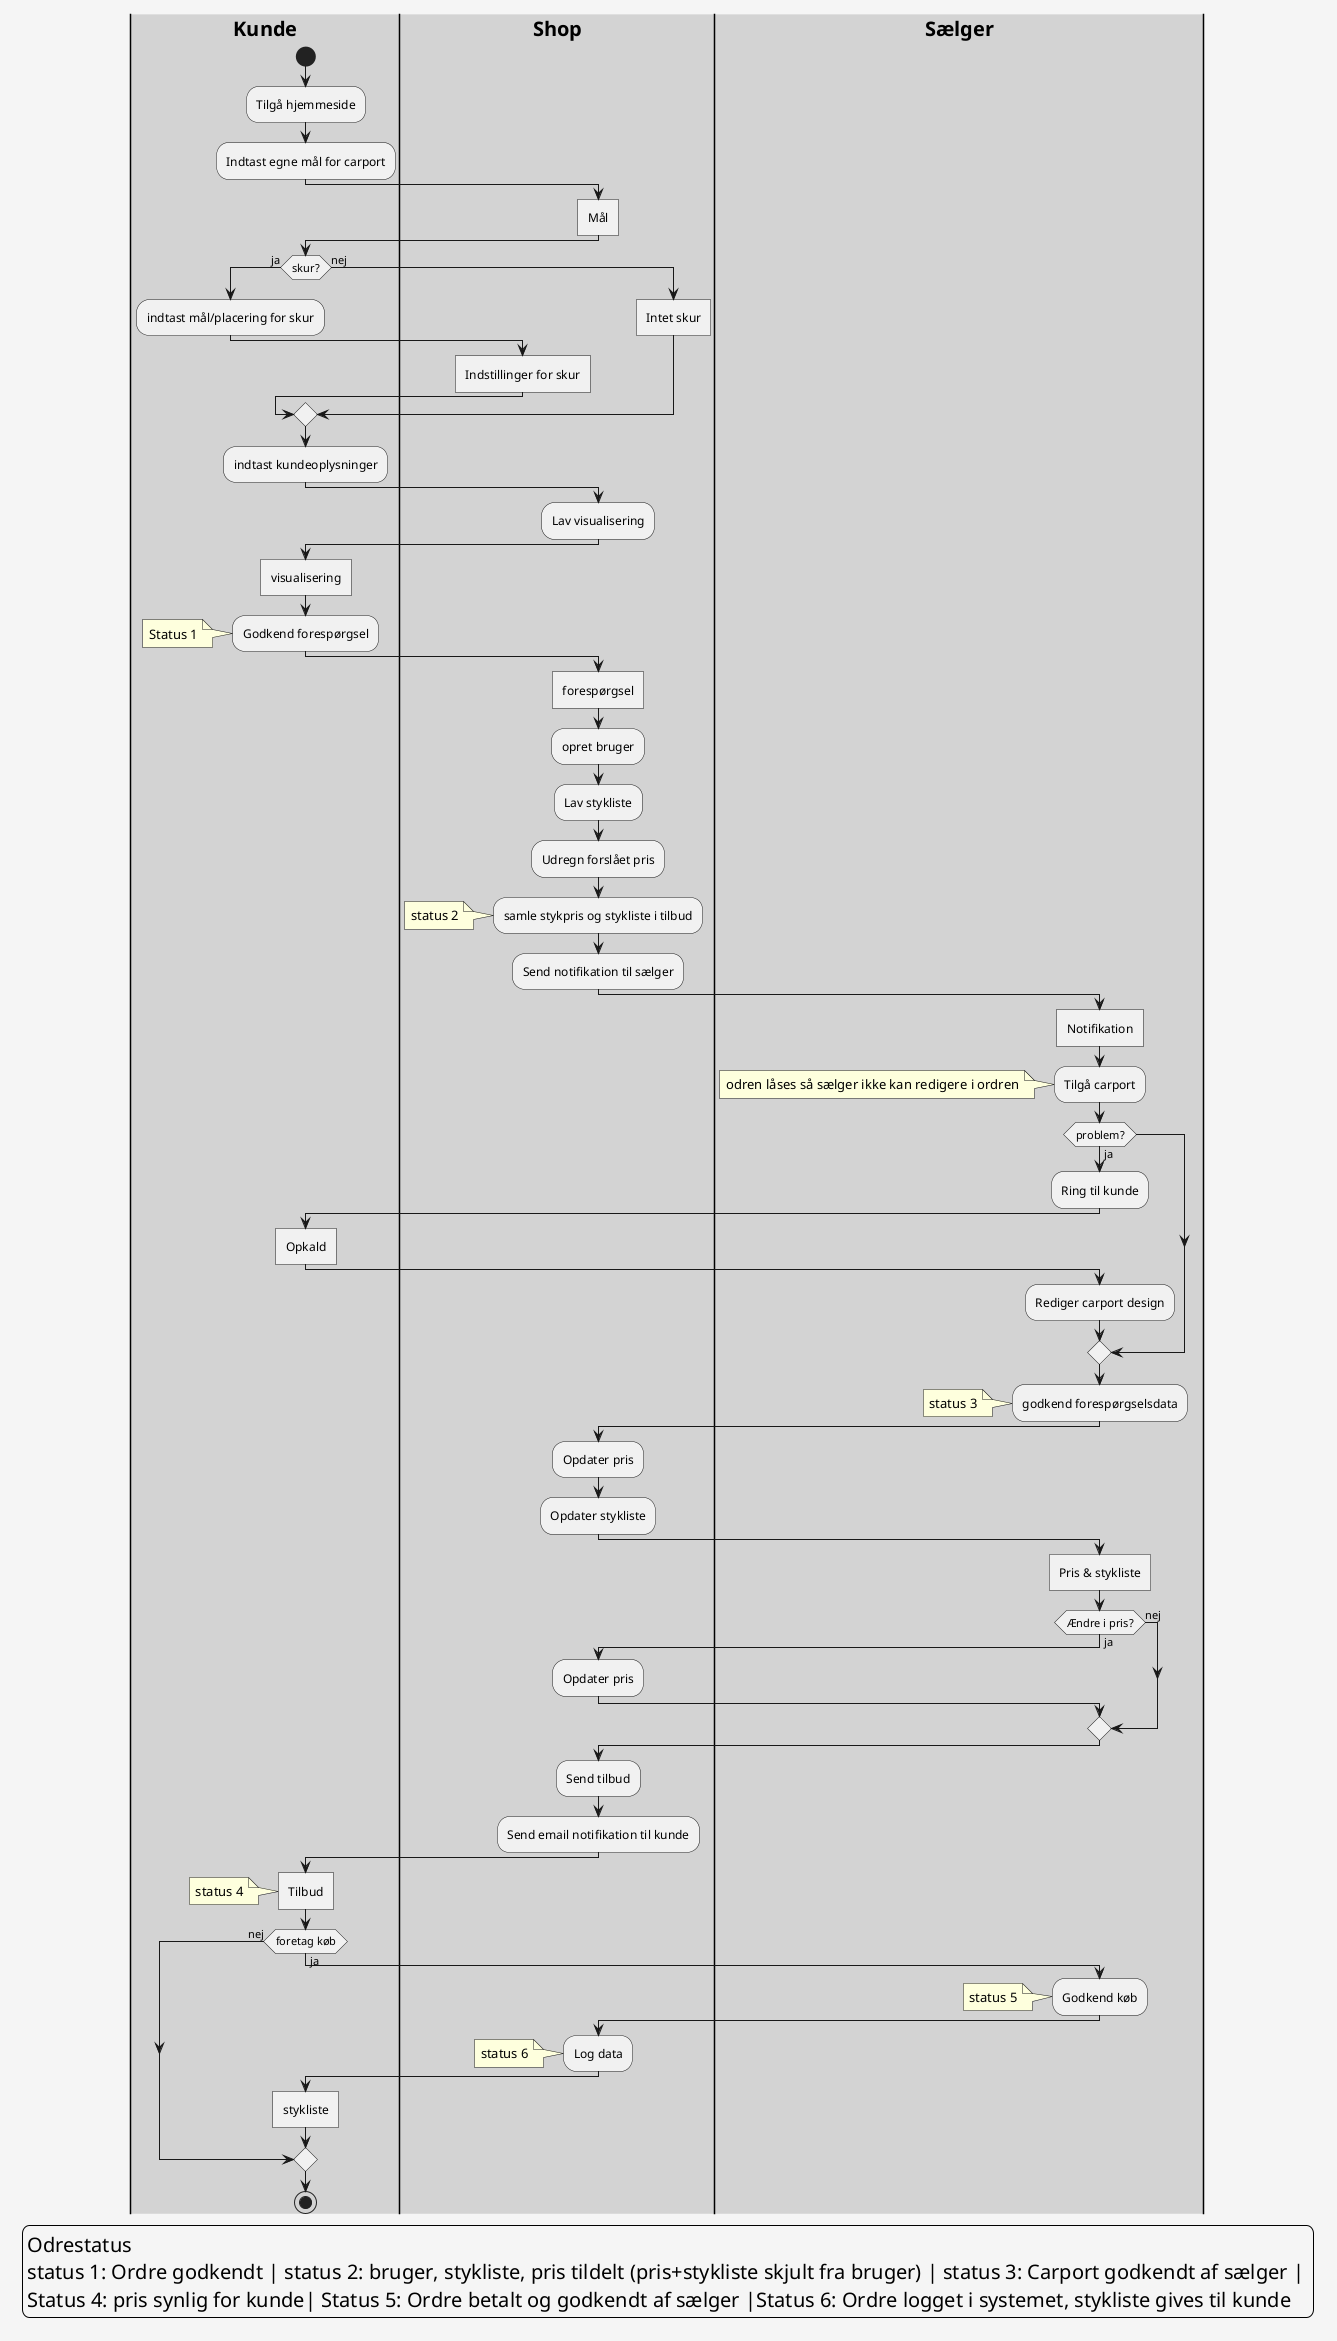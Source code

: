 @startuml
'https://plantuml.com/activity-diagram-beta

legend Odrestatus \nstatus 1: Ordre godkendt | status 2: bruger, stykliste, pris tildelt (pris+stykliste skjult fra bruger) | status 3: Carport godkendt af sælger | \nStatus 4: pris synlig for kunde| Status 5: Ordre betalt og godkendt af sælger |Status 6: Ordre logget i systemet, stykliste gives til kunde
skinparam BackgroundColor #f5f5f5
<style>
legend {
    BackgroundColor #f5f5f5
    FontColor black
    FontSize 20
}

Swimlane {
    FontSize 20
    FontStyle Bold
}

Note {
    FontColor black
}
</style>

|#LightGray|Kunde|
start
:Tilgå hjemmeside;
:Indtast egne mål for carport;
|Shop|
:Mål]
|Kunde|
if (skur?) is (ja) then
:indtast mål/placering for skur;
|Shop|
:Indstillinger for skur]
|Kunde|
else (nej)
|Shop|
:Intet skur]
endif
|Kunde|
:indtast kundeoplysninger;
|#lightgray|Shop|
:Lav visualisering;
|Kunde|
:visualisering]
:Godkend forespørgsel;
note
Status 1
end note
|Shop|
:forespørgsel]
:opret bruger;
:Lav stykliste;
:Udregn forslået pris;
:samle stykpris og stykliste i tilbud;
note
status 2
end note
:Send notifikation til sælger;
|#LightGray|Sælger|
:Notifikation]
:Tilgå carport;
note
odren låses så sælger ikke kan redigere i ordren
end note
if (problem?) is (ja) then
:Ring til kunde;
|Kunde|
:Opkald]
|Sælger|
:Rediger carport design;
endif;
|Sælger|
:godkend forespørgselsdata;
note
status 3
end note
|Shop|
:Opdater pris;
:Opdater stykliste;
|Sælger|
:Pris & stykliste]
if (Ændre i pris?) is (ja) then
|Shop|
:Opdater pris;
else (nej)
endif
:Send tilbud;
|Shop|
:Send email notifikation til kunde;
|Kunde|
:Tilbud]
note
status 4
end note
if (foretag køb) is (ja) then
|Sælger|
:Godkend køb;
note
status 5
end note
|Shop|
:Log data;
note
status 6
end note
|Sælger|
|Kunde|
:stykliste]
else (nej)
endif
stop

@enduml
